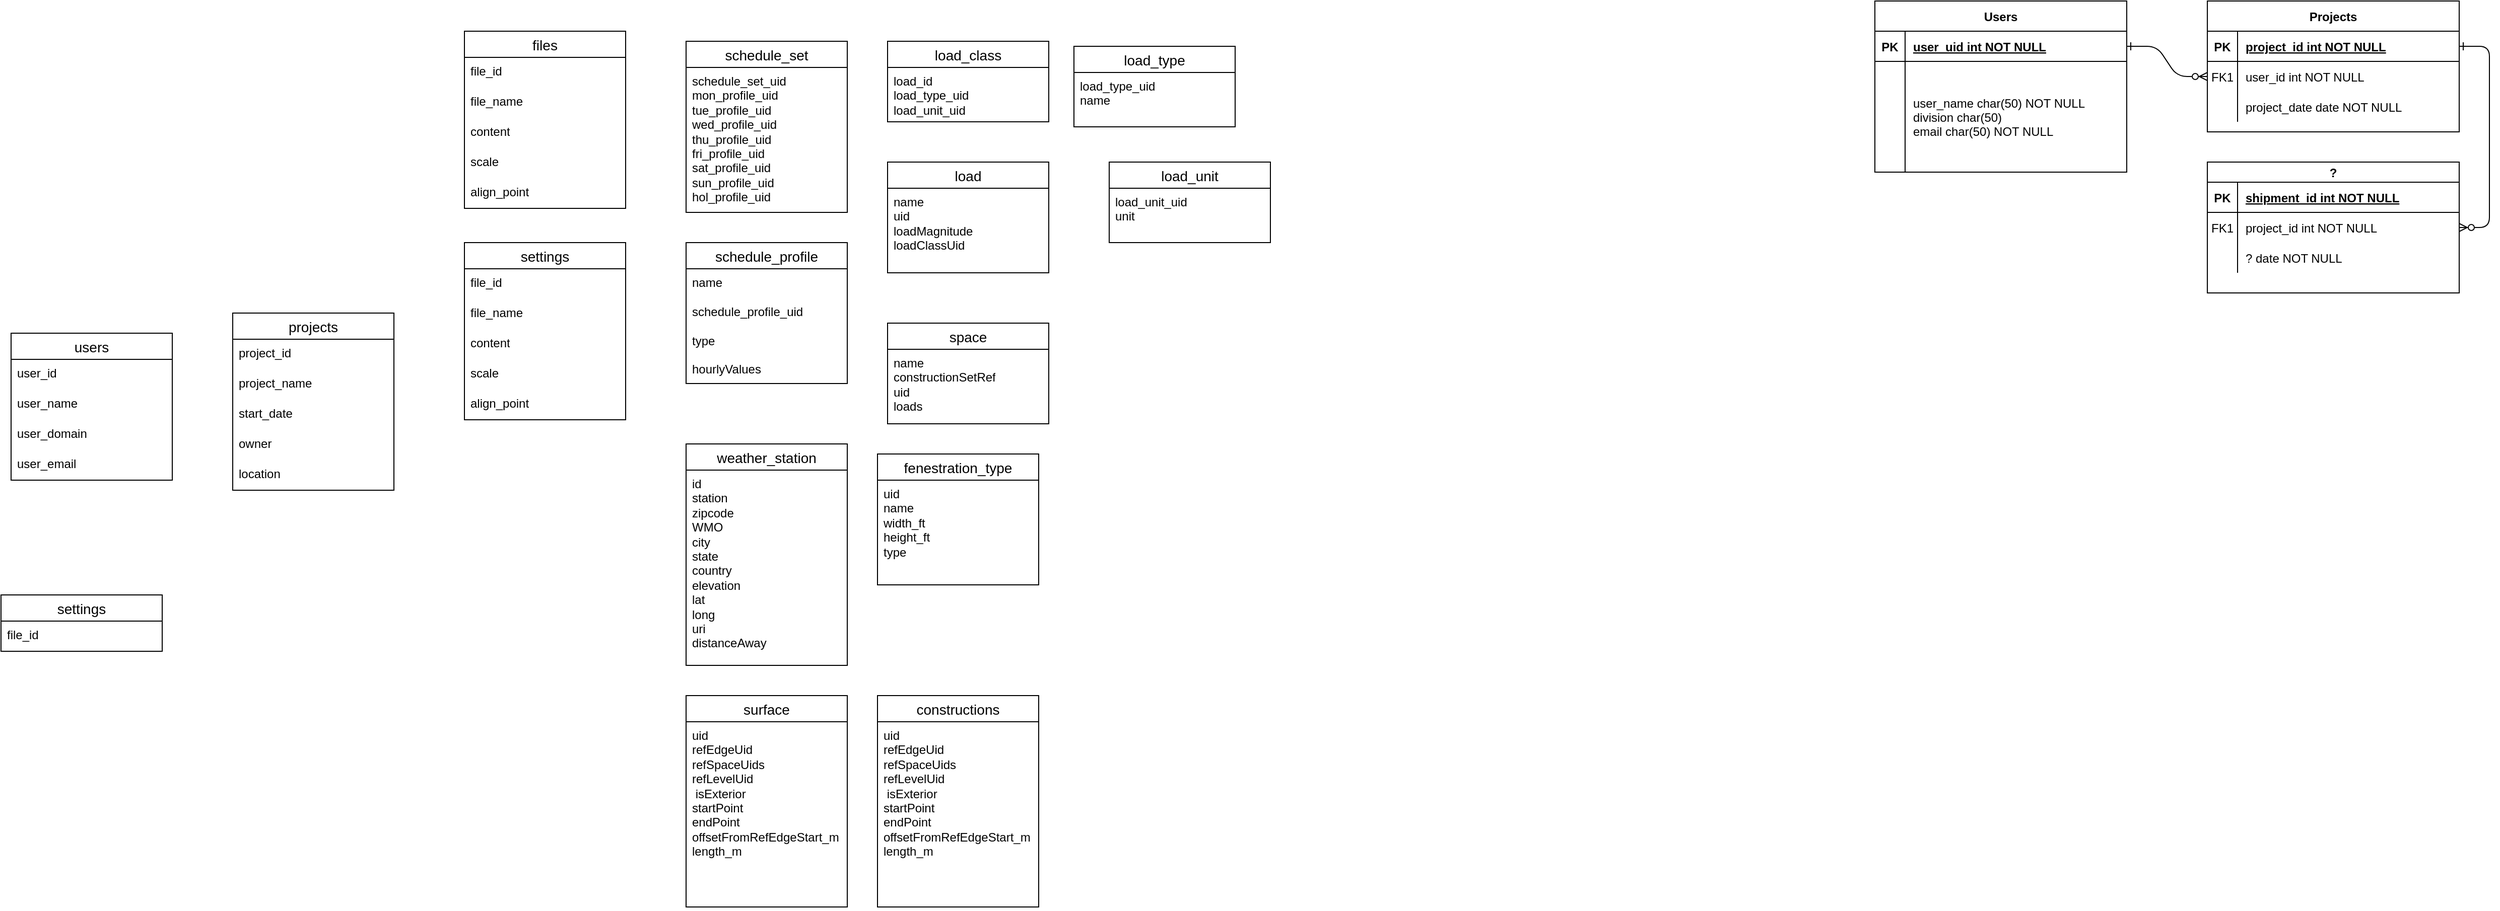 <mxfile version="21.6.2" type="github">
  <diagram id="R2lEEEUBdFMjLlhIrx00" name="Page-1">
    <mxGraphModel dx="2229" dy="764" grid="1" gridSize="10" guides="1" tooltips="1" connect="1" arrows="1" fold="1" page="1" pageScale="1" pageWidth="850" pageHeight="1100" math="0" shadow="0" extFonts="Permanent Marker^https://fonts.googleapis.com/css?family=Permanent+Marker">
      <root>
        <mxCell id="0" />
        <mxCell id="1" parent="0" />
        <mxCell id="C-vyLk0tnHw3VtMMgP7b-1" value="" style="edgeStyle=entityRelationEdgeStyle;endArrow=ERzeroToMany;startArrow=ERone;endFill=1;startFill=0;" parent="1" source="C-vyLk0tnHw3VtMMgP7b-24" target="C-vyLk0tnHw3VtMMgP7b-6" edge="1">
          <mxGeometry width="100" height="100" relative="1" as="geometry">
            <mxPoint x="1280" y="720" as="sourcePoint" />
            <mxPoint x="1380" y="620" as="targetPoint" />
          </mxGeometry>
        </mxCell>
        <mxCell id="C-vyLk0tnHw3VtMMgP7b-12" value="" style="edgeStyle=entityRelationEdgeStyle;endArrow=ERzeroToMany;startArrow=ERone;endFill=1;startFill=0;" parent="1" source="C-vyLk0tnHw3VtMMgP7b-3" target="C-vyLk0tnHw3VtMMgP7b-17" edge="1">
          <mxGeometry width="100" height="100" relative="1" as="geometry">
            <mxPoint x="1340" y="180" as="sourcePoint" />
            <mxPoint x="1400" y="205" as="targetPoint" />
          </mxGeometry>
        </mxCell>
        <mxCell id="C-vyLk0tnHw3VtMMgP7b-2" value="Projects" style="shape=table;startSize=30;container=1;collapsible=1;childLayout=tableLayout;fixedRows=1;rowLines=0;fontStyle=1;align=center;resizeLast=1;" parent="1" vertex="1">
          <mxGeometry x="1390" y="120" width="250" height="130" as="geometry" />
        </mxCell>
        <mxCell id="C-vyLk0tnHw3VtMMgP7b-3" value="" style="shape=partialRectangle;collapsible=0;dropTarget=0;pointerEvents=0;fillColor=none;points=[[0,0.5],[1,0.5]];portConstraint=eastwest;top=0;left=0;right=0;bottom=1;" parent="C-vyLk0tnHw3VtMMgP7b-2" vertex="1">
          <mxGeometry y="30" width="250" height="30" as="geometry" />
        </mxCell>
        <mxCell id="C-vyLk0tnHw3VtMMgP7b-4" value="PK" style="shape=partialRectangle;overflow=hidden;connectable=0;fillColor=none;top=0;left=0;bottom=0;right=0;fontStyle=1;" parent="C-vyLk0tnHw3VtMMgP7b-3" vertex="1">
          <mxGeometry width="30" height="30" as="geometry">
            <mxRectangle width="30" height="30" as="alternateBounds" />
          </mxGeometry>
        </mxCell>
        <mxCell id="C-vyLk0tnHw3VtMMgP7b-5" value="project_id int NOT NULL " style="shape=partialRectangle;overflow=hidden;connectable=0;fillColor=none;top=0;left=0;bottom=0;right=0;align=left;spacingLeft=6;fontStyle=5;" parent="C-vyLk0tnHw3VtMMgP7b-3" vertex="1">
          <mxGeometry x="30" width="220" height="30" as="geometry">
            <mxRectangle width="220" height="30" as="alternateBounds" />
          </mxGeometry>
        </mxCell>
        <mxCell id="C-vyLk0tnHw3VtMMgP7b-6" value="" style="shape=partialRectangle;collapsible=0;dropTarget=0;pointerEvents=0;fillColor=none;points=[[0,0.5],[1,0.5]];portConstraint=eastwest;top=0;left=0;right=0;bottom=0;" parent="C-vyLk0tnHw3VtMMgP7b-2" vertex="1">
          <mxGeometry y="60" width="250" height="30" as="geometry" />
        </mxCell>
        <mxCell id="C-vyLk0tnHw3VtMMgP7b-7" value="FK1" style="shape=partialRectangle;overflow=hidden;connectable=0;fillColor=none;top=0;left=0;bottom=0;right=0;" parent="C-vyLk0tnHw3VtMMgP7b-6" vertex="1">
          <mxGeometry width="30" height="30" as="geometry">
            <mxRectangle width="30" height="30" as="alternateBounds" />
          </mxGeometry>
        </mxCell>
        <mxCell id="C-vyLk0tnHw3VtMMgP7b-8" value="user_id int NOT NULL" style="shape=partialRectangle;overflow=hidden;connectable=0;fillColor=none;top=0;left=0;bottom=0;right=0;align=left;spacingLeft=6;" parent="C-vyLk0tnHw3VtMMgP7b-6" vertex="1">
          <mxGeometry x="30" width="220" height="30" as="geometry">
            <mxRectangle width="220" height="30" as="alternateBounds" />
          </mxGeometry>
        </mxCell>
        <mxCell id="C-vyLk0tnHw3VtMMgP7b-9" value="" style="shape=partialRectangle;collapsible=0;dropTarget=0;pointerEvents=0;fillColor=none;points=[[0,0.5],[1,0.5]];portConstraint=eastwest;top=0;left=0;right=0;bottom=0;" parent="C-vyLk0tnHw3VtMMgP7b-2" vertex="1">
          <mxGeometry y="90" width="250" height="30" as="geometry" />
        </mxCell>
        <mxCell id="C-vyLk0tnHw3VtMMgP7b-10" value="" style="shape=partialRectangle;overflow=hidden;connectable=0;fillColor=none;top=0;left=0;bottom=0;right=0;" parent="C-vyLk0tnHw3VtMMgP7b-9" vertex="1">
          <mxGeometry width="30" height="30" as="geometry">
            <mxRectangle width="30" height="30" as="alternateBounds" />
          </mxGeometry>
        </mxCell>
        <mxCell id="C-vyLk0tnHw3VtMMgP7b-11" value="project_date date NOT NULL" style="shape=partialRectangle;overflow=hidden;connectable=0;fillColor=none;top=0;left=0;bottom=0;right=0;align=left;spacingLeft=6;" parent="C-vyLk0tnHw3VtMMgP7b-9" vertex="1">
          <mxGeometry x="30" width="220" height="30" as="geometry">
            <mxRectangle width="220" height="30" as="alternateBounds" />
          </mxGeometry>
        </mxCell>
        <mxCell id="C-vyLk0tnHw3VtMMgP7b-13" value="?" style="shape=table;startSize=20;container=1;collapsible=1;childLayout=tableLayout;fixedRows=1;rowLines=0;fontStyle=1;align=center;resizeLast=1;" parent="1" vertex="1">
          <mxGeometry x="1390" y="280" width="250" height="130" as="geometry" />
        </mxCell>
        <mxCell id="C-vyLk0tnHw3VtMMgP7b-14" value="" style="shape=partialRectangle;collapsible=0;dropTarget=0;pointerEvents=0;fillColor=none;points=[[0,0.5],[1,0.5]];portConstraint=eastwest;top=0;left=0;right=0;bottom=1;" parent="C-vyLk0tnHw3VtMMgP7b-13" vertex="1">
          <mxGeometry y="20" width="250" height="30" as="geometry" />
        </mxCell>
        <mxCell id="C-vyLk0tnHw3VtMMgP7b-15" value="PK" style="shape=partialRectangle;overflow=hidden;connectable=0;fillColor=none;top=0;left=0;bottom=0;right=0;fontStyle=1;" parent="C-vyLk0tnHw3VtMMgP7b-14" vertex="1">
          <mxGeometry width="30" height="30" as="geometry">
            <mxRectangle width="30" height="30" as="alternateBounds" />
          </mxGeometry>
        </mxCell>
        <mxCell id="C-vyLk0tnHw3VtMMgP7b-16" value="shipment_id int NOT NULL " style="shape=partialRectangle;overflow=hidden;connectable=0;fillColor=none;top=0;left=0;bottom=0;right=0;align=left;spacingLeft=6;fontStyle=5;" parent="C-vyLk0tnHw3VtMMgP7b-14" vertex="1">
          <mxGeometry x="30" width="220" height="30" as="geometry">
            <mxRectangle width="220" height="30" as="alternateBounds" />
          </mxGeometry>
        </mxCell>
        <mxCell id="C-vyLk0tnHw3VtMMgP7b-17" value="" style="shape=partialRectangle;collapsible=0;dropTarget=0;pointerEvents=0;fillColor=none;points=[[0,0.5],[1,0.5]];portConstraint=eastwest;top=0;left=0;right=0;bottom=0;" parent="C-vyLk0tnHw3VtMMgP7b-13" vertex="1">
          <mxGeometry y="50" width="250" height="30" as="geometry" />
        </mxCell>
        <mxCell id="C-vyLk0tnHw3VtMMgP7b-18" value="FK1" style="shape=partialRectangle;overflow=hidden;connectable=0;fillColor=none;top=0;left=0;bottom=0;right=0;" parent="C-vyLk0tnHw3VtMMgP7b-17" vertex="1">
          <mxGeometry width="30" height="30" as="geometry">
            <mxRectangle width="30" height="30" as="alternateBounds" />
          </mxGeometry>
        </mxCell>
        <mxCell id="C-vyLk0tnHw3VtMMgP7b-19" value="project_id int NOT NULL" style="shape=partialRectangle;overflow=hidden;connectable=0;fillColor=none;top=0;left=0;bottom=0;right=0;align=left;spacingLeft=6;" parent="C-vyLk0tnHw3VtMMgP7b-17" vertex="1">
          <mxGeometry x="30" width="220" height="30" as="geometry">
            <mxRectangle width="220" height="30" as="alternateBounds" />
          </mxGeometry>
        </mxCell>
        <mxCell id="C-vyLk0tnHw3VtMMgP7b-20" value="" style="shape=partialRectangle;collapsible=0;dropTarget=0;pointerEvents=0;fillColor=none;points=[[0,0.5],[1,0.5]];portConstraint=eastwest;top=0;left=0;right=0;bottom=0;" parent="C-vyLk0tnHw3VtMMgP7b-13" vertex="1">
          <mxGeometry y="80" width="250" height="30" as="geometry" />
        </mxCell>
        <mxCell id="C-vyLk0tnHw3VtMMgP7b-21" value="" style="shape=partialRectangle;overflow=hidden;connectable=0;fillColor=none;top=0;left=0;bottom=0;right=0;" parent="C-vyLk0tnHw3VtMMgP7b-20" vertex="1">
          <mxGeometry width="30" height="30" as="geometry">
            <mxRectangle width="30" height="30" as="alternateBounds" />
          </mxGeometry>
        </mxCell>
        <mxCell id="C-vyLk0tnHw3VtMMgP7b-22" value="? date NOT NULL" style="shape=partialRectangle;overflow=hidden;connectable=0;fillColor=none;top=0;left=0;bottom=0;right=0;align=left;spacingLeft=6;" parent="C-vyLk0tnHw3VtMMgP7b-20" vertex="1">
          <mxGeometry x="30" width="220" height="30" as="geometry">
            <mxRectangle width="220" height="30" as="alternateBounds" />
          </mxGeometry>
        </mxCell>
        <mxCell id="C-vyLk0tnHw3VtMMgP7b-23" value="Users" style="shape=table;startSize=30;container=1;collapsible=1;childLayout=tableLayout;fixedRows=1;rowLines=0;fontStyle=1;align=center;resizeLast=1;" parent="1" vertex="1">
          <mxGeometry x="1060" y="120" width="250" height="170" as="geometry" />
        </mxCell>
        <mxCell id="C-vyLk0tnHw3VtMMgP7b-24" value="" style="shape=partialRectangle;collapsible=0;dropTarget=0;pointerEvents=0;fillColor=none;points=[[0,0.5],[1,0.5]];portConstraint=eastwest;top=0;left=0;right=0;bottom=1;" parent="C-vyLk0tnHw3VtMMgP7b-23" vertex="1">
          <mxGeometry y="30" width="250" height="30" as="geometry" />
        </mxCell>
        <mxCell id="C-vyLk0tnHw3VtMMgP7b-25" value="PK" style="shape=partialRectangle;overflow=hidden;connectable=0;fillColor=none;top=0;left=0;bottom=0;right=0;fontStyle=1;" parent="C-vyLk0tnHw3VtMMgP7b-24" vertex="1">
          <mxGeometry width="30" height="30" as="geometry">
            <mxRectangle width="30" height="30" as="alternateBounds" />
          </mxGeometry>
        </mxCell>
        <mxCell id="C-vyLk0tnHw3VtMMgP7b-26" value="user_uid int NOT NULL " style="shape=partialRectangle;overflow=hidden;connectable=0;fillColor=none;top=0;left=0;bottom=0;right=0;align=left;spacingLeft=6;fontStyle=5;" parent="C-vyLk0tnHw3VtMMgP7b-24" vertex="1">
          <mxGeometry x="30" width="220" height="30" as="geometry">
            <mxRectangle width="220" height="30" as="alternateBounds" />
          </mxGeometry>
        </mxCell>
        <mxCell id="C-vyLk0tnHw3VtMMgP7b-27" value="" style="shape=partialRectangle;collapsible=0;dropTarget=0;pointerEvents=0;fillColor=none;points=[[0,0.5],[1,0.5]];portConstraint=eastwest;top=0;left=0;right=0;bottom=0;" parent="C-vyLk0tnHw3VtMMgP7b-23" vertex="1">
          <mxGeometry y="60" width="250" height="110" as="geometry" />
        </mxCell>
        <mxCell id="C-vyLk0tnHw3VtMMgP7b-28" value="" style="shape=partialRectangle;overflow=hidden;connectable=0;fillColor=none;top=0;left=0;bottom=0;right=0;" parent="C-vyLk0tnHw3VtMMgP7b-27" vertex="1">
          <mxGeometry width="30" height="110" as="geometry">
            <mxRectangle width="30" height="110" as="alternateBounds" />
          </mxGeometry>
        </mxCell>
        <mxCell id="C-vyLk0tnHw3VtMMgP7b-29" value="user_name char(50) NOT NULL&#xa;division char(50)&#xa;email char(50) NOT NULL" style="shape=partialRectangle;overflow=hidden;connectable=0;fillColor=none;top=0;left=0;bottom=0;right=0;align=left;spacingLeft=6;" parent="C-vyLk0tnHw3VtMMgP7b-27" vertex="1">
          <mxGeometry x="30" width="220" height="110" as="geometry">
            <mxRectangle width="220" height="110" as="alternateBounds" />
          </mxGeometry>
        </mxCell>
        <mxCell id="-F1Ka28uUz91m6z4E-cP-1" value="users" style="swimlane;fontStyle=0;childLayout=stackLayout;horizontal=1;startSize=26;horizontalStack=0;resizeParent=1;resizeParentMax=0;resizeLast=0;collapsible=1;marginBottom=0;align=center;fontSize=14;" parent="1" vertex="1">
          <mxGeometry x="-790" y="450" width="160" height="146" as="geometry" />
        </mxCell>
        <mxCell id="-F1Ka28uUz91m6z4E-cP-2" value="user_id" style="text;strokeColor=none;fillColor=none;spacingLeft=4;spacingRight=4;overflow=hidden;rotatable=0;points=[[0,0.5],[1,0.5]];portConstraint=eastwest;fontSize=12;whiteSpace=wrap;html=1;" parent="-F1Ka28uUz91m6z4E-cP-1" vertex="1">
          <mxGeometry y="26" width="160" height="30" as="geometry" />
        </mxCell>
        <mxCell id="-F1Ka28uUz91m6z4E-cP-3" value="user_name" style="text;strokeColor=none;fillColor=none;spacingLeft=4;spacingRight=4;overflow=hidden;rotatable=0;points=[[0,0.5],[1,0.5]];portConstraint=eastwest;fontSize=12;whiteSpace=wrap;html=1;" parent="-F1Ka28uUz91m6z4E-cP-1" vertex="1">
          <mxGeometry y="56" width="160" height="30" as="geometry" />
        </mxCell>
        <mxCell id="-F1Ka28uUz91m6z4E-cP-4" value="user_domain" style="text;strokeColor=none;fillColor=none;spacingLeft=4;spacingRight=4;overflow=hidden;rotatable=0;points=[[0,0.5],[1,0.5]];portConstraint=eastwest;fontSize=12;whiteSpace=wrap;html=1;" parent="-F1Ka28uUz91m6z4E-cP-1" vertex="1">
          <mxGeometry y="86" width="160" height="30" as="geometry" />
        </mxCell>
        <mxCell id="-F1Ka28uUz91m6z4E-cP-5" value="user_email&lt;br&gt;" style="text;strokeColor=none;fillColor=none;spacingLeft=4;spacingRight=4;overflow=hidden;rotatable=0;points=[[0,0.5],[1,0.5]];portConstraint=eastwest;fontSize=12;whiteSpace=wrap;html=1;" parent="-F1Ka28uUz91m6z4E-cP-1" vertex="1">
          <mxGeometry y="116" width="160" height="30" as="geometry" />
        </mxCell>
        <mxCell id="-F1Ka28uUz91m6z4E-cP-6" value="projects" style="swimlane;fontStyle=0;childLayout=stackLayout;horizontal=1;startSize=26;horizontalStack=0;resizeParent=1;resizeParentMax=0;resizeLast=0;collapsible=1;marginBottom=0;align=center;fontSize=14;" parent="1" vertex="1">
          <mxGeometry x="-570" y="430" width="160" height="176" as="geometry" />
        </mxCell>
        <mxCell id="-F1Ka28uUz91m6z4E-cP-7" value="project_id" style="text;strokeColor=none;fillColor=none;spacingLeft=4;spacingRight=4;overflow=hidden;rotatable=0;points=[[0,0.5],[1,0.5]];portConstraint=eastwest;fontSize=12;whiteSpace=wrap;html=1;" parent="-F1Ka28uUz91m6z4E-cP-6" vertex="1">
          <mxGeometry y="26" width="160" height="30" as="geometry" />
        </mxCell>
        <mxCell id="-F1Ka28uUz91m6z4E-cP-8" value="project_name" style="text;strokeColor=none;fillColor=none;spacingLeft=4;spacingRight=4;overflow=hidden;rotatable=0;points=[[0,0.5],[1,0.5]];portConstraint=eastwest;fontSize=12;whiteSpace=wrap;html=1;" parent="-F1Ka28uUz91m6z4E-cP-6" vertex="1">
          <mxGeometry y="56" width="160" height="30" as="geometry" />
        </mxCell>
        <mxCell id="-F1Ka28uUz91m6z4E-cP-9" value="start_date" style="text;strokeColor=none;fillColor=none;spacingLeft=4;spacingRight=4;overflow=hidden;rotatable=0;points=[[0,0.5],[1,0.5]];portConstraint=eastwest;fontSize=12;whiteSpace=wrap;html=1;" parent="-F1Ka28uUz91m6z4E-cP-6" vertex="1">
          <mxGeometry y="86" width="160" height="30" as="geometry" />
        </mxCell>
        <mxCell id="-F1Ka28uUz91m6z4E-cP-11" value="owner" style="text;strokeColor=none;fillColor=none;spacingLeft=4;spacingRight=4;overflow=hidden;rotatable=0;points=[[0,0.5],[1,0.5]];portConstraint=eastwest;fontSize=12;whiteSpace=wrap;html=1;" parent="-F1Ka28uUz91m6z4E-cP-6" vertex="1">
          <mxGeometry y="116" width="160" height="30" as="geometry" />
        </mxCell>
        <mxCell id="-F1Ka28uUz91m6z4E-cP-12" value="location" style="text;strokeColor=none;fillColor=none;spacingLeft=4;spacingRight=4;overflow=hidden;rotatable=0;points=[[0,0.5],[1,0.5]];portConstraint=eastwest;fontSize=12;whiteSpace=wrap;html=1;" parent="-F1Ka28uUz91m6z4E-cP-6" vertex="1">
          <mxGeometry y="146" width="160" height="30" as="geometry" />
        </mxCell>
        <mxCell id="-F1Ka28uUz91m6z4E-cP-13" value="files" style="swimlane;fontStyle=0;childLayout=stackLayout;horizontal=1;startSize=26;horizontalStack=0;resizeParent=1;resizeParentMax=0;resizeLast=0;collapsible=1;marginBottom=0;align=center;fontSize=14;" parent="1" vertex="1">
          <mxGeometry x="-340" y="150" width="160" height="176" as="geometry" />
        </mxCell>
        <mxCell id="-F1Ka28uUz91m6z4E-cP-14" value="file_id" style="text;strokeColor=none;fillColor=none;spacingLeft=4;spacingRight=4;overflow=hidden;rotatable=0;points=[[0,0.5],[1,0.5]];portConstraint=eastwest;fontSize=12;whiteSpace=wrap;html=1;" parent="-F1Ka28uUz91m6z4E-cP-13" vertex="1">
          <mxGeometry y="26" width="160" height="30" as="geometry" />
        </mxCell>
        <mxCell id="-F1Ka28uUz91m6z4E-cP-15" value="file_name" style="text;strokeColor=none;fillColor=none;spacingLeft=4;spacingRight=4;overflow=hidden;rotatable=0;points=[[0,0.5],[1,0.5]];portConstraint=eastwest;fontSize=12;whiteSpace=wrap;html=1;" parent="-F1Ka28uUz91m6z4E-cP-13" vertex="1">
          <mxGeometry y="56" width="160" height="30" as="geometry" />
        </mxCell>
        <mxCell id="-F1Ka28uUz91m6z4E-cP-16" value="content" style="text;strokeColor=none;fillColor=none;spacingLeft=4;spacingRight=4;overflow=hidden;rotatable=0;points=[[0,0.5],[1,0.5]];portConstraint=eastwest;fontSize=12;whiteSpace=wrap;html=1;" parent="-F1Ka28uUz91m6z4E-cP-13" vertex="1">
          <mxGeometry y="86" width="160" height="30" as="geometry" />
        </mxCell>
        <mxCell id="-F1Ka28uUz91m6z4E-cP-17" value="scale" style="text;strokeColor=none;fillColor=none;spacingLeft=4;spacingRight=4;overflow=hidden;rotatable=0;points=[[0,0.5],[1,0.5]];portConstraint=eastwest;fontSize=12;whiteSpace=wrap;html=1;" parent="-F1Ka28uUz91m6z4E-cP-13" vertex="1">
          <mxGeometry y="116" width="160" height="30" as="geometry" />
        </mxCell>
        <mxCell id="-F1Ka28uUz91m6z4E-cP-18" value="align_point" style="text;strokeColor=none;fillColor=none;spacingLeft=4;spacingRight=4;overflow=hidden;rotatable=0;points=[[0,0.5],[1,0.5]];portConstraint=eastwest;fontSize=12;whiteSpace=wrap;html=1;" parent="-F1Ka28uUz91m6z4E-cP-13" vertex="1">
          <mxGeometry y="146" width="160" height="30" as="geometry" />
        </mxCell>
        <mxCell id="-F1Ka28uUz91m6z4E-cP-19" value="settings" style="swimlane;fontStyle=0;childLayout=stackLayout;horizontal=1;startSize=26;horizontalStack=0;resizeParent=1;resizeParentMax=0;resizeLast=0;collapsible=1;marginBottom=0;align=center;fontSize=14;" parent="1" vertex="1">
          <mxGeometry x="-340" y="360" width="160" height="176" as="geometry" />
        </mxCell>
        <mxCell id="-F1Ka28uUz91m6z4E-cP-20" value="file_id" style="text;strokeColor=none;fillColor=none;spacingLeft=4;spacingRight=4;overflow=hidden;rotatable=0;points=[[0,0.5],[1,0.5]];portConstraint=eastwest;fontSize=12;whiteSpace=wrap;html=1;" parent="-F1Ka28uUz91m6z4E-cP-19" vertex="1">
          <mxGeometry y="26" width="160" height="30" as="geometry" />
        </mxCell>
        <mxCell id="-F1Ka28uUz91m6z4E-cP-21" value="file_name" style="text;strokeColor=none;fillColor=none;spacingLeft=4;spacingRight=4;overflow=hidden;rotatable=0;points=[[0,0.5],[1,0.5]];portConstraint=eastwest;fontSize=12;whiteSpace=wrap;html=1;" parent="-F1Ka28uUz91m6z4E-cP-19" vertex="1">
          <mxGeometry y="56" width="160" height="30" as="geometry" />
        </mxCell>
        <mxCell id="-F1Ka28uUz91m6z4E-cP-22" value="content" style="text;strokeColor=none;fillColor=none;spacingLeft=4;spacingRight=4;overflow=hidden;rotatable=0;points=[[0,0.5],[1,0.5]];portConstraint=eastwest;fontSize=12;whiteSpace=wrap;html=1;" parent="-F1Ka28uUz91m6z4E-cP-19" vertex="1">
          <mxGeometry y="86" width="160" height="30" as="geometry" />
        </mxCell>
        <mxCell id="-F1Ka28uUz91m6z4E-cP-23" value="scale" style="text;strokeColor=none;fillColor=none;spacingLeft=4;spacingRight=4;overflow=hidden;rotatable=0;points=[[0,0.5],[1,0.5]];portConstraint=eastwest;fontSize=12;whiteSpace=wrap;html=1;" parent="-F1Ka28uUz91m6z4E-cP-19" vertex="1">
          <mxGeometry y="116" width="160" height="30" as="geometry" />
        </mxCell>
        <mxCell id="-F1Ka28uUz91m6z4E-cP-24" value="align_point" style="text;strokeColor=none;fillColor=none;spacingLeft=4;spacingRight=4;overflow=hidden;rotatable=0;points=[[0,0.5],[1,0.5]];portConstraint=eastwest;fontSize=12;whiteSpace=wrap;html=1;" parent="-F1Ka28uUz91m6z4E-cP-19" vertex="1">
          <mxGeometry y="146" width="160" height="30" as="geometry" />
        </mxCell>
        <mxCell id="3tNtKZtcyxGO_XnY_yWC-1" value="schedule_profile" style="swimlane;fontStyle=0;childLayout=stackLayout;horizontal=1;startSize=26;horizontalStack=0;resizeParent=1;resizeParentMax=0;resizeLast=0;collapsible=1;marginBottom=0;align=center;fontSize=14;" vertex="1" parent="1">
          <mxGeometry x="-120" y="360" width="160" height="140" as="geometry" />
        </mxCell>
        <mxCell id="3tNtKZtcyxGO_XnY_yWC-3" value="&lt;div&gt;name&lt;/div&gt;&lt;div&gt;&lt;br&gt;&lt;/div&gt;&lt;div&gt;schedule_profile_uid&lt;/div&gt;&lt;div&gt;&lt;br&gt;&lt;/div&gt;&lt;div&gt;type&lt;/div&gt;&lt;div&gt;&lt;br&gt;&lt;/div&gt;&lt;div&gt;hourlyValues&lt;/div&gt;" style="text;strokeColor=none;fillColor=none;spacingLeft=4;spacingRight=4;overflow=hidden;rotatable=0;points=[[0,0.5],[1,0.5]];portConstraint=eastwest;fontSize=12;whiteSpace=wrap;html=1;" vertex="1" parent="3tNtKZtcyxGO_XnY_yWC-1">
          <mxGeometry y="26" width="160" height="114" as="geometry" />
        </mxCell>
        <mxCell id="3tNtKZtcyxGO_XnY_yWC-7" value="schedule_set" style="swimlane;fontStyle=0;childLayout=stackLayout;horizontal=1;startSize=26;horizontalStack=0;resizeParent=1;resizeParentMax=0;resizeLast=0;collapsible=1;marginBottom=0;align=center;fontSize=14;" vertex="1" parent="1">
          <mxGeometry x="-120" y="160" width="160" height="170" as="geometry" />
        </mxCell>
        <mxCell id="3tNtKZtcyxGO_XnY_yWC-8" value="&lt;div&gt;schedule_set_uid&lt;/div&gt;&lt;div&gt;mon_profile_uid&lt;/div&gt;&lt;div&gt;tue_profile_uid&lt;br&gt;&lt;/div&gt;wed_profile_uid&lt;br&gt;thu_profile_uid&lt;br&gt;fri_profile_uid&lt;br&gt;sat_profile_uid&lt;br&gt;sun_profile_uid&lt;br&gt;hol_profile_uid" style="text;strokeColor=none;fillColor=none;spacingLeft=4;spacingRight=4;overflow=hidden;rotatable=0;points=[[0,0.5],[1,0.5]];portConstraint=eastwest;fontSize=12;whiteSpace=wrap;html=1;" vertex="1" parent="3tNtKZtcyxGO_XnY_yWC-7">
          <mxGeometry y="26" width="160" height="144" as="geometry" />
        </mxCell>
        <mxCell id="3tNtKZtcyxGO_XnY_yWC-9" value="weather_station" style="swimlane;fontStyle=0;childLayout=stackLayout;horizontal=1;startSize=26;horizontalStack=0;resizeParent=1;resizeParentMax=0;resizeLast=0;collapsible=1;marginBottom=0;align=center;fontSize=14;" vertex="1" parent="1">
          <mxGeometry x="-120" y="560" width="160" height="220" as="geometry" />
        </mxCell>
        <mxCell id="3tNtKZtcyxGO_XnY_yWC-10" value="id&lt;br&gt;&lt;div&gt;station&lt;/div&gt;&lt;div&gt;zipcode&lt;/div&gt;&lt;div&gt;WMO&lt;/div&gt;&lt;div&gt;city&lt;/div&gt;&lt;div&gt;state&lt;/div&gt;&lt;div&gt;country&lt;/div&gt;&lt;div&gt;elevation&lt;/div&gt;&lt;div&gt;lat&lt;/div&gt;&lt;div&gt;long&lt;/div&gt;&lt;div&gt;uri&lt;/div&gt;&lt;div&gt;distanceAway&lt;/div&gt;" style="text;strokeColor=none;fillColor=none;spacingLeft=4;spacingRight=4;overflow=hidden;rotatable=0;points=[[0,0.5],[1,0.5]];portConstraint=eastwest;fontSize=12;whiteSpace=wrap;html=1;" vertex="1" parent="3tNtKZtcyxGO_XnY_yWC-9">
          <mxGeometry y="26" width="160" height="194" as="geometry" />
        </mxCell>
        <mxCell id="3tNtKZtcyxGO_XnY_yWC-15" value="settings" style="swimlane;fontStyle=0;childLayout=stackLayout;horizontal=1;startSize=26;horizontalStack=0;resizeParent=1;resizeParentMax=0;resizeLast=0;collapsible=1;marginBottom=0;align=center;fontSize=14;" vertex="1" parent="1">
          <mxGeometry x="-800" y="710" width="160" height="56" as="geometry" />
        </mxCell>
        <mxCell id="3tNtKZtcyxGO_XnY_yWC-16" value="file_id" style="text;strokeColor=none;fillColor=none;spacingLeft=4;spacingRight=4;overflow=hidden;rotatable=0;points=[[0,0.5],[1,0.5]];portConstraint=eastwest;fontSize=12;whiteSpace=wrap;html=1;" vertex="1" parent="3tNtKZtcyxGO_XnY_yWC-15">
          <mxGeometry y="26" width="160" height="30" as="geometry" />
        </mxCell>
        <mxCell id="3tNtKZtcyxGO_XnY_yWC-22" value="surface" style="swimlane;fontStyle=0;childLayout=stackLayout;horizontal=1;startSize=26;horizontalStack=0;resizeParent=1;resizeParentMax=0;resizeLast=0;collapsible=1;marginBottom=0;align=center;fontSize=14;" vertex="1" parent="1">
          <mxGeometry x="-120" y="810" width="160" height="210" as="geometry" />
        </mxCell>
        <mxCell id="3tNtKZtcyxGO_XnY_yWC-23" value="&lt;span style=&quot;background-color: initial;&quot;&gt;uid&lt;/span&gt;&lt;br&gt;&lt;div&gt;refEdgeUid&lt;span style=&quot;white-space: pre;&quot;&gt;&#x9;&lt;/span&gt;&lt;/div&gt;&lt;div&gt;refSpaceUids&lt;br&gt;&lt;/div&gt;&lt;div&gt;refLevelUid&lt;/div&gt;&lt;div&gt;&amp;nbsp;isExterior&lt;/div&gt;&lt;div&gt;startPoint&lt;/div&gt;&lt;div&gt;endPoint&lt;/div&gt;&lt;div&gt;offsetFromRefEdgeStart_m&lt;/div&gt;&lt;div&gt;length_m&lt;/div&gt;" style="text;strokeColor=none;fillColor=none;spacingLeft=4;spacingRight=4;overflow=hidden;rotatable=0;points=[[0,0.5],[1,0.5]];portConstraint=eastwest;fontSize=12;whiteSpace=wrap;html=1;" vertex="1" parent="3tNtKZtcyxGO_XnY_yWC-22">
          <mxGeometry y="26" width="160" height="184" as="geometry" />
        </mxCell>
        <mxCell id="3tNtKZtcyxGO_XnY_yWC-24" value="load_class" style="swimlane;fontStyle=0;childLayout=stackLayout;horizontal=1;startSize=26;horizontalStack=0;resizeParent=1;resizeParentMax=0;resizeLast=0;collapsible=1;marginBottom=0;align=center;fontSize=14;" vertex="1" parent="1">
          <mxGeometry x="80" y="160" width="160" height="80" as="geometry" />
        </mxCell>
        <mxCell id="3tNtKZtcyxGO_XnY_yWC-25" value="load_id&lt;br&gt;load_type_uid&lt;br&gt;load_unit_uid&lt;br&gt;&lt;div&gt;&lt;/div&gt;" style="text;strokeColor=none;fillColor=none;spacingLeft=4;spacingRight=4;overflow=hidden;rotatable=0;points=[[0,0.5],[1,0.5]];portConstraint=eastwest;fontSize=12;whiteSpace=wrap;html=1;" vertex="1" parent="3tNtKZtcyxGO_XnY_yWC-24">
          <mxGeometry y="26" width="160" height="54" as="geometry" />
        </mxCell>
        <mxCell id="3tNtKZtcyxGO_XnY_yWC-26" value="load_unit" style="swimlane;fontStyle=0;childLayout=stackLayout;horizontal=1;startSize=26;horizontalStack=0;resizeParent=1;resizeParentMax=0;resizeLast=0;collapsible=1;marginBottom=0;align=center;fontSize=14;" vertex="1" parent="1">
          <mxGeometry x="300" y="280" width="160" height="80" as="geometry" />
        </mxCell>
        <mxCell id="3tNtKZtcyxGO_XnY_yWC-27" value="load_unit_uid&lt;br&gt;unit&lt;br&gt;&lt;div&gt;&lt;/div&gt;" style="text;strokeColor=none;fillColor=none;spacingLeft=4;spacingRight=4;overflow=hidden;rotatable=0;points=[[0,0.5],[1,0.5]];portConstraint=eastwest;fontSize=12;whiteSpace=wrap;html=1;" vertex="1" parent="3tNtKZtcyxGO_XnY_yWC-26">
          <mxGeometry y="26" width="160" height="54" as="geometry" />
        </mxCell>
        <mxCell id="3tNtKZtcyxGO_XnY_yWC-28" value="load_type" style="swimlane;fontStyle=0;childLayout=stackLayout;horizontal=1;startSize=26;horizontalStack=0;resizeParent=1;resizeParentMax=0;resizeLast=0;collapsible=1;marginBottom=0;align=center;fontSize=14;" vertex="1" parent="1">
          <mxGeometry x="265" y="165" width="160" height="80" as="geometry" />
        </mxCell>
        <mxCell id="3tNtKZtcyxGO_XnY_yWC-29" value="load_type_uid&lt;br&gt;name&lt;br style=&quot;border-color: var(--border-color);&quot;&gt;&lt;div&gt;&lt;/div&gt;" style="text;strokeColor=none;fillColor=none;spacingLeft=4;spacingRight=4;overflow=hidden;rotatable=0;points=[[0,0.5],[1,0.5]];portConstraint=eastwest;fontSize=12;whiteSpace=wrap;html=1;" vertex="1" parent="3tNtKZtcyxGO_XnY_yWC-28">
          <mxGeometry y="26" width="160" height="54" as="geometry" />
        </mxCell>
        <mxCell id="3tNtKZtcyxGO_XnY_yWC-30" value="constructions" style="swimlane;fontStyle=0;childLayout=stackLayout;horizontal=1;startSize=26;horizontalStack=0;resizeParent=1;resizeParentMax=0;resizeLast=0;collapsible=1;marginBottom=0;align=center;fontSize=14;" vertex="1" parent="1">
          <mxGeometry x="70" y="810" width="160" height="210" as="geometry" />
        </mxCell>
        <mxCell id="3tNtKZtcyxGO_XnY_yWC-31" value="&lt;span style=&quot;background-color: initial;&quot;&gt;uid&lt;/span&gt;&lt;br&gt;&lt;div&gt;refEdgeUid&lt;span style=&quot;white-space: pre;&quot;&gt;&#x9;&lt;/span&gt;&lt;/div&gt;&lt;div&gt;refSpaceUids&lt;br&gt;&lt;/div&gt;&lt;div&gt;refLevelUid&lt;/div&gt;&lt;div&gt;&amp;nbsp;isExterior&lt;/div&gt;&lt;div&gt;startPoint&lt;/div&gt;&lt;div&gt;endPoint&lt;/div&gt;&lt;div&gt;offsetFromRefEdgeStart_m&lt;/div&gt;&lt;div&gt;length_m&lt;/div&gt;" style="text;strokeColor=none;fillColor=none;spacingLeft=4;spacingRight=4;overflow=hidden;rotatable=0;points=[[0,0.5],[1,0.5]];portConstraint=eastwest;fontSize=12;whiteSpace=wrap;html=1;" vertex="1" parent="3tNtKZtcyxGO_XnY_yWC-30">
          <mxGeometry y="26" width="160" height="184" as="geometry" />
        </mxCell>
        <mxCell id="3tNtKZtcyxGO_XnY_yWC-32" value="load" style="swimlane;fontStyle=0;childLayout=stackLayout;horizontal=1;startSize=26;horizontalStack=0;resizeParent=1;resizeParentMax=0;resizeLast=0;collapsible=1;marginBottom=0;align=center;fontSize=14;" vertex="1" parent="1">
          <mxGeometry x="80" y="280" width="160" height="110" as="geometry" />
        </mxCell>
        <mxCell id="3tNtKZtcyxGO_XnY_yWC-33" value="&lt;div&gt;name&lt;/div&gt;&lt;div&gt;uid&lt;/div&gt;&lt;div&gt;loadMagnitude&lt;/div&gt;&lt;div&gt;loadClassUid&lt;/div&gt;&lt;div&gt;&lt;/div&gt;" style="text;strokeColor=none;fillColor=none;spacingLeft=4;spacingRight=4;overflow=hidden;rotatable=0;points=[[0,0.5],[1,0.5]];portConstraint=eastwest;fontSize=12;whiteSpace=wrap;html=1;" vertex="1" parent="3tNtKZtcyxGO_XnY_yWC-32">
          <mxGeometry y="26" width="160" height="84" as="geometry" />
        </mxCell>
        <mxCell id="3tNtKZtcyxGO_XnY_yWC-34" value="space" style="swimlane;fontStyle=0;childLayout=stackLayout;horizontal=1;startSize=26;horizontalStack=0;resizeParent=1;resizeParentMax=0;resizeLast=0;collapsible=1;marginBottom=0;align=center;fontSize=14;" vertex="1" parent="1">
          <mxGeometry x="80" y="440" width="160" height="100" as="geometry" />
        </mxCell>
        <mxCell id="3tNtKZtcyxGO_XnY_yWC-35" value="&lt;div&gt;name&lt;/div&gt;&lt;div&gt;constructionSetRef&lt;/div&gt;&lt;div&gt;uid&lt;/div&gt;&lt;div&gt;loads&lt;/div&gt;" style="text;strokeColor=none;fillColor=none;spacingLeft=4;spacingRight=4;overflow=hidden;rotatable=0;points=[[0,0.5],[1,0.5]];portConstraint=eastwest;fontSize=12;whiteSpace=wrap;html=1;" vertex="1" parent="3tNtKZtcyxGO_XnY_yWC-34">
          <mxGeometry y="26" width="160" height="74" as="geometry" />
        </mxCell>
        <mxCell id="3tNtKZtcyxGO_XnY_yWC-36" value="fenestration_type" style="swimlane;fontStyle=0;childLayout=stackLayout;horizontal=1;startSize=26;horizontalStack=0;resizeParent=1;resizeParentMax=0;resizeLast=0;collapsible=1;marginBottom=0;align=center;fontSize=14;" vertex="1" parent="1">
          <mxGeometry x="70" y="570" width="160" height="130" as="geometry" />
        </mxCell>
        <mxCell id="3tNtKZtcyxGO_XnY_yWC-37" value="&lt;div&gt;uid&lt;/div&gt;&lt;div&gt;name&lt;/div&gt;&lt;div&gt;width_ft&lt;/div&gt;&lt;div&gt;height_ft&lt;/div&gt;&lt;div&gt;type&lt;/div&gt;" style="text;strokeColor=none;fillColor=none;spacingLeft=4;spacingRight=4;overflow=hidden;rotatable=0;points=[[0,0.5],[1,0.5]];portConstraint=eastwest;fontSize=12;whiteSpace=wrap;html=1;" vertex="1" parent="3tNtKZtcyxGO_XnY_yWC-36">
          <mxGeometry y="26" width="160" height="104" as="geometry" />
        </mxCell>
      </root>
    </mxGraphModel>
  </diagram>
</mxfile>
